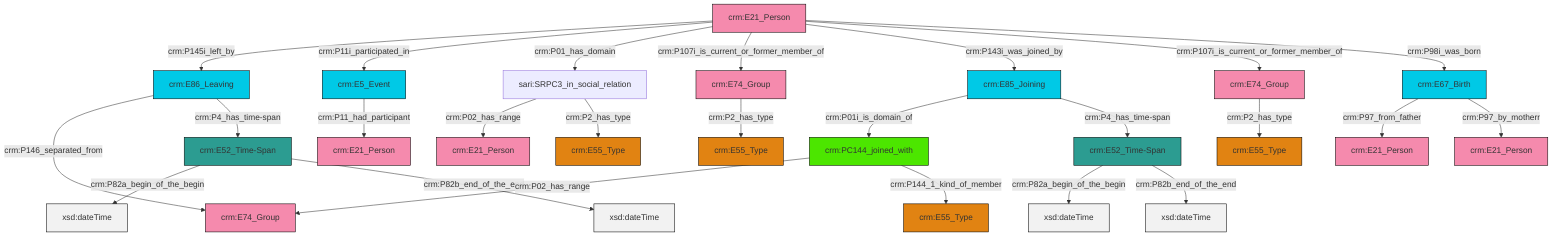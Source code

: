 graph TD
classDef Literal fill:#f2f2f2,stroke:#000000;
classDef CRM_Entity fill:#FFFFFF,stroke:#000000;
classDef Temporal_Entity fill:#00C9E6, stroke:#000000;
classDef Type fill:#E18312, stroke:#000000;
classDef Time-Span fill:#2C9C91, stroke:#000000;
classDef Appellation fill:#FFEB7F, stroke:#000000;
classDef Place fill:#008836, stroke:#000000;
classDef Persistent_Item fill:#B266B2, stroke:#000000;
classDef Conceptual_Object fill:#FFD700, stroke:#000000;
classDef Physical_Thing fill:#D2B48C, stroke:#000000;
classDef Actor fill:#f58aad, stroke:#000000;
classDef PC_Classes fill:#4ce600, stroke:#000000;
classDef Multi fill:#cccccc,stroke:#000000;

2["crm:E21_Person"]:::Actor -->|crm:P145i_left_by| 3["crm:E86_Leaving"]:::Temporal_Entity
6["crm:E67_Birth"]:::Temporal_Entity -->|crm:P97_from_father| 7["crm:E21_Person"]:::Actor
0["crm:E52_Time-Span"]:::Time-Span -->|crm:P82a_begin_of_the_begin| 12[xsd:dateTime]:::Literal
8["crm:E52_Time-Span"]:::Time-Span -->|crm:P82a_begin_of_the_begin| 17[xsd:dateTime]:::Literal
24["crm:E85_Joining"]:::Temporal_Entity -->|crm:P01i_is_domain_of| 10["crm:PC144_joined_with"]:::PC_Classes
13["sari:SRPC3_in_social_relation"]:::Default -->|crm:P02_has_range| 4["crm:E21_Person"]:::Actor
13["sari:SRPC3_in_social_relation"]:::Default -->|crm:P2_has_type| 25["crm:E55_Type"]:::Type
26["crm:E74_Group"]:::Actor -->|crm:P2_has_type| 20["crm:E55_Type"]:::Type
2["crm:E21_Person"]:::Actor -->|crm:P11i_participated_in| 30["crm:E5_Event"]:::Temporal_Entity
0["crm:E52_Time-Span"]:::Time-Span -->|crm:P82b_end_of_the_end| 32[xsd:dateTime]:::Literal
6["crm:E67_Birth"]:::Temporal_Entity -->|crm:P97_by_motherr| 33["crm:E21_Person"]:::Actor
8["crm:E52_Time-Span"]:::Time-Span -->|crm:P82b_end_of_the_end| 35[xsd:dateTime]:::Literal
2["crm:E21_Person"]:::Actor -->|crm:P01_has_domain| 13["sari:SRPC3_in_social_relation"]:::Default
10["crm:PC144_joined_with"]:::PC_Classes -->|crm:P02_has_range| 18["crm:E74_Group"]:::Actor
10["crm:PC144_joined_with"]:::PC_Classes -->|crm:P144_1_kind_of_member| 15["crm:E55_Type"]:::Type
2["crm:E21_Person"]:::Actor -->|crm:P107i_is_current_or_former_member_of| 22["crm:E74_Group"]:::Actor
3["crm:E86_Leaving"]:::Temporal_Entity -->|crm:P146_separated_from| 18["crm:E74_Group"]:::Actor
24["crm:E85_Joining"]:::Temporal_Entity -->|crm:P4_has_time-span| 0["crm:E52_Time-Span"]:::Time-Span
2["crm:E21_Person"]:::Actor -->|crm:P143i_was_joined_by| 24["crm:E85_Joining"]:::Temporal_Entity
2["crm:E21_Person"]:::Actor -->|crm:P107i_is_current_or_former_member_of| 26["crm:E74_Group"]:::Actor
30["crm:E5_Event"]:::Temporal_Entity -->|crm:P11_had_participant| 41["crm:E21_Person"]:::Actor
22["crm:E74_Group"]:::Actor -->|crm:P2_has_type| 27["crm:E55_Type"]:::Type
2["crm:E21_Person"]:::Actor -->|crm:P98i_was_born| 6["crm:E67_Birth"]:::Temporal_Entity
3["crm:E86_Leaving"]:::Temporal_Entity -->|crm:P4_has_time-span| 8["crm:E52_Time-Span"]:::Time-Span